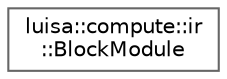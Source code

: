 digraph "类继承关系图"
{
 // LATEX_PDF_SIZE
  bgcolor="transparent";
  edge [fontname=Helvetica,fontsize=10,labelfontname=Helvetica,labelfontsize=10];
  node [fontname=Helvetica,fontsize=10,shape=box,height=0.2,width=0.4];
  rankdir="LR";
  Node0 [id="Node000000",label="luisa::compute::ir\l::BlockModule",height=0.2,width=0.4,color="grey40", fillcolor="white", style="filled",URL="$structluisa_1_1compute_1_1ir_1_1_block_module.html",tooltip=" "];
}
